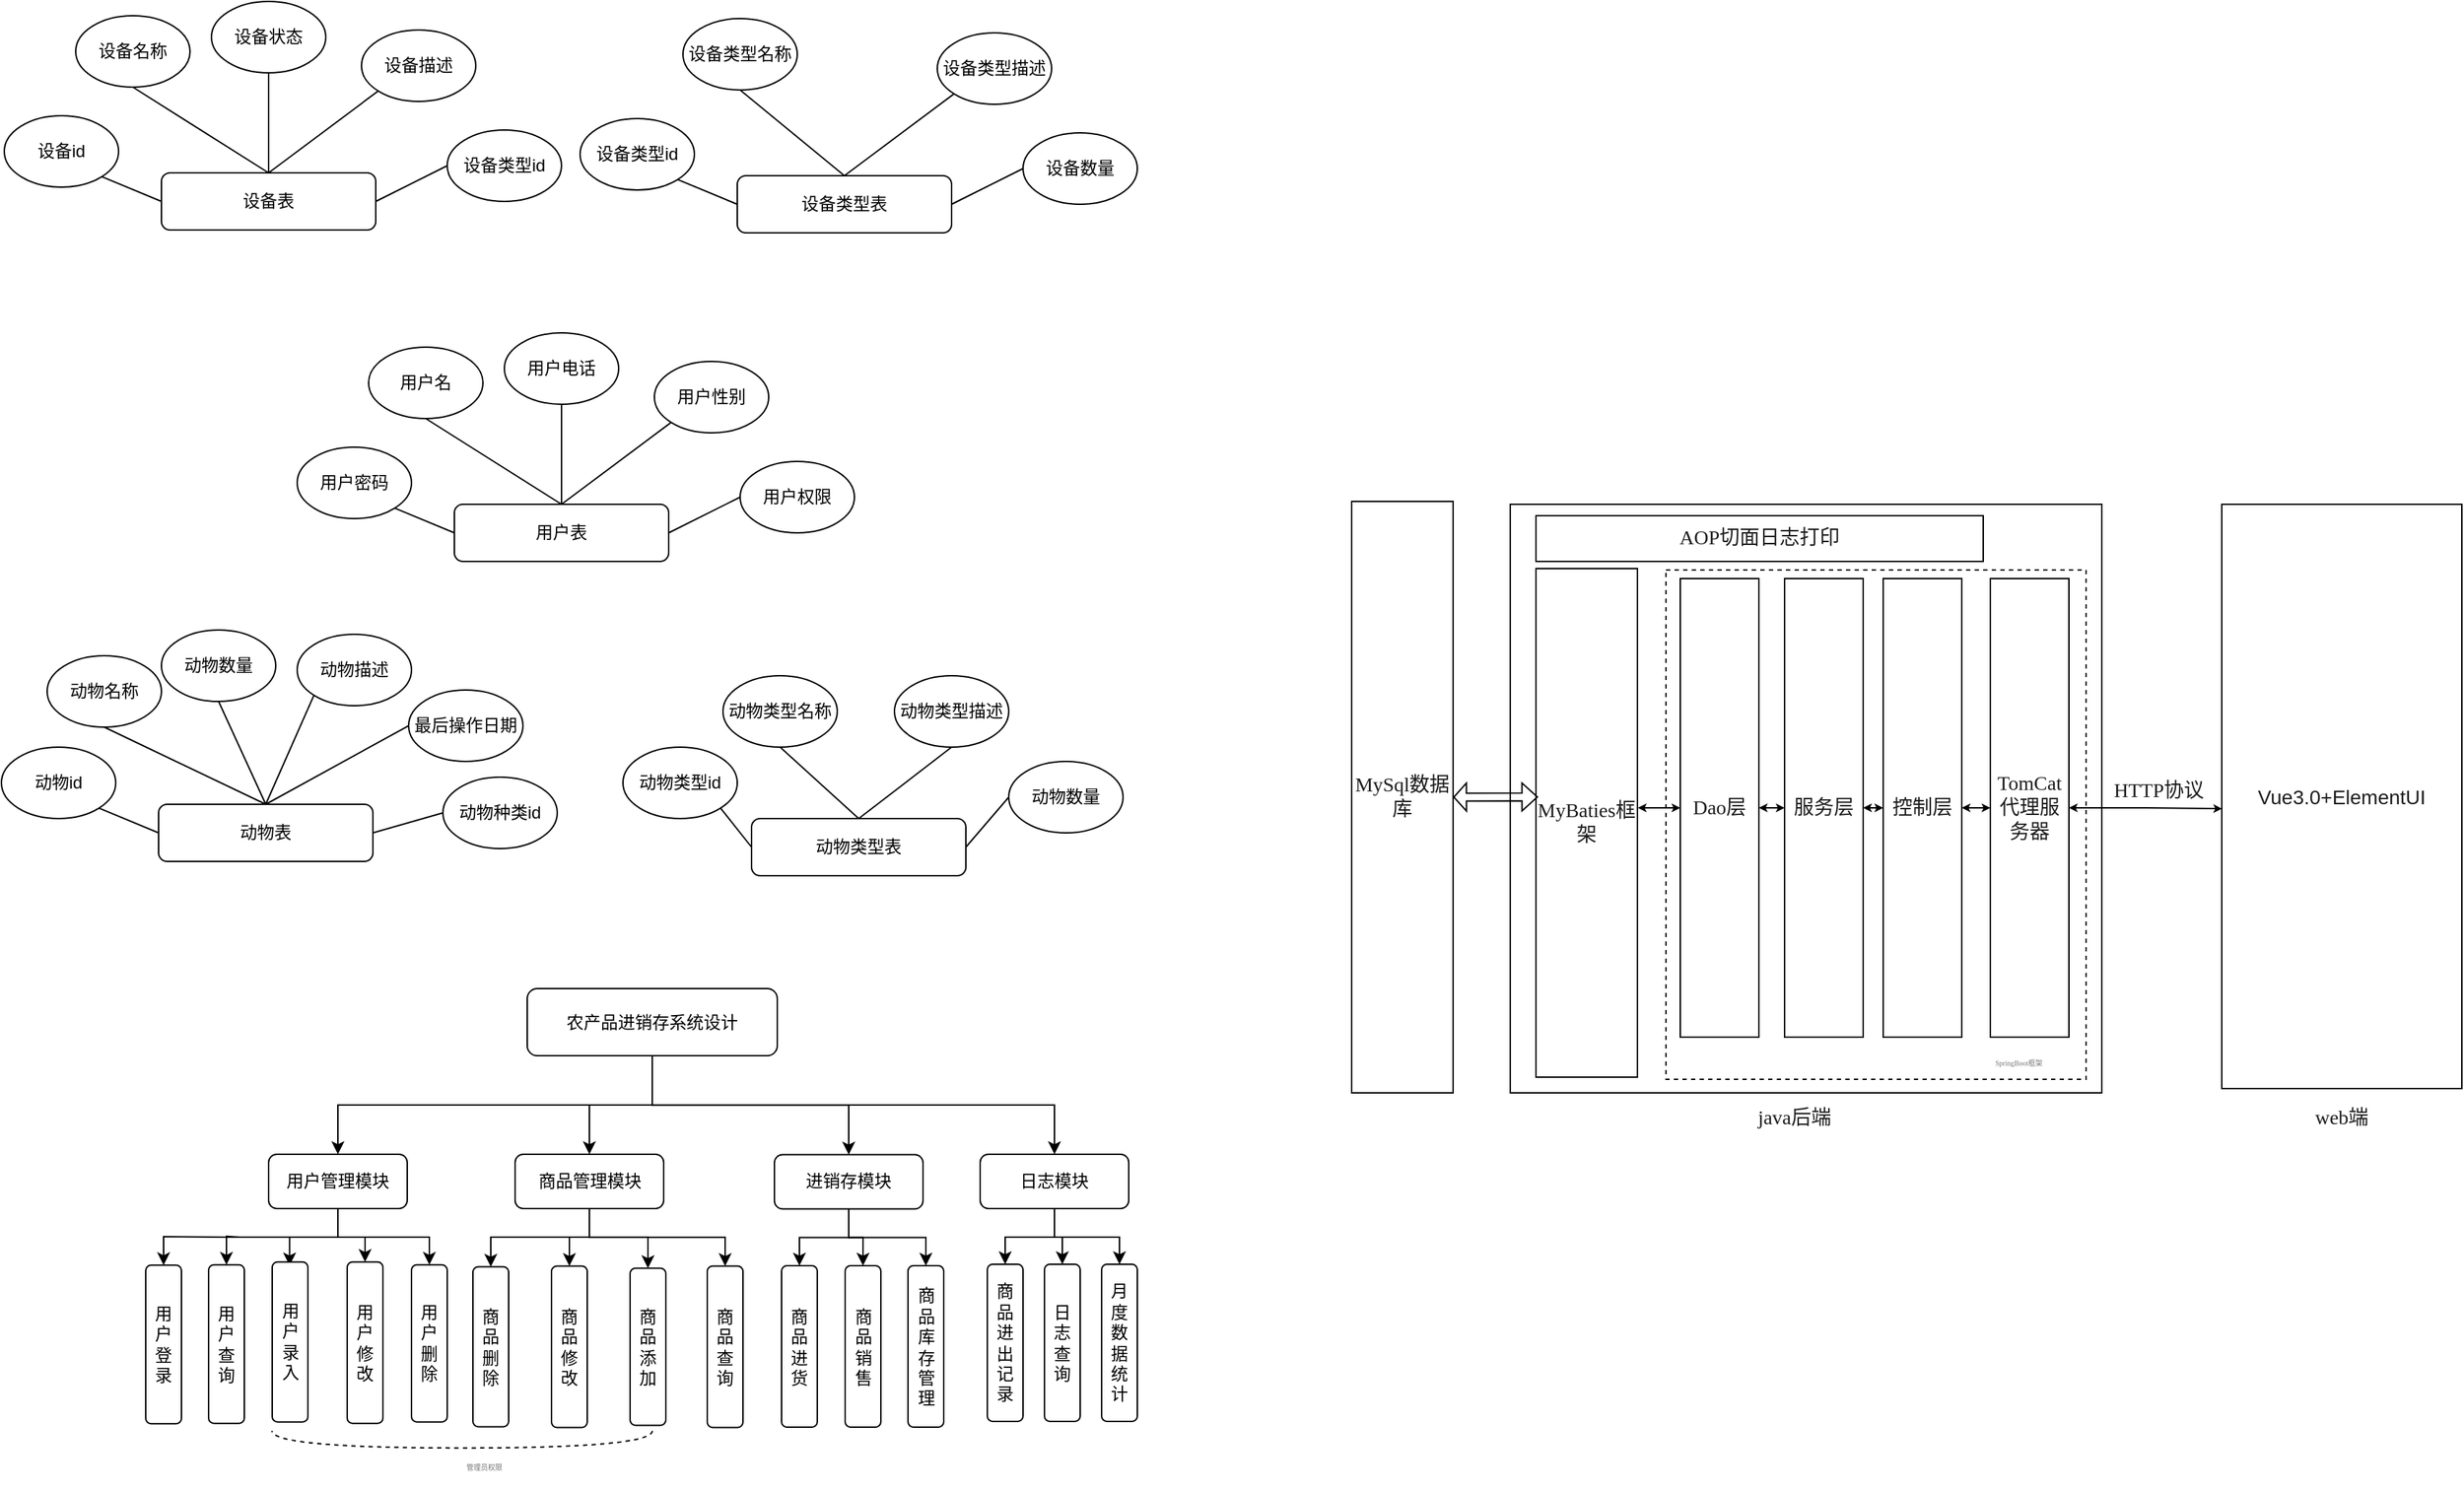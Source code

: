 <mxfile version="20.2.0" type="github">
  <diagram id="R2lEEEUBdFMjLlhIrx00" name="Page-1">
    <mxGraphModel dx="877" dy="454" grid="0" gridSize="10" guides="1" tooltips="1" connect="1" arrows="1" fold="1" page="1" pageScale="1" pageWidth="850" pageHeight="1100" math="0" shadow="0" extFonts="Permanent Marker^https://fonts.googleapis.com/css?family=Permanent+Marker">
      <root>
        <mxCell id="0" />
        <mxCell id="1" parent="0" />
        <mxCell id="AGVSFBgQGpehAt4ojXvq-1" value="用户表" style="rounded=1;whiteSpace=wrap;html=1;" parent="1" vertex="1">
          <mxGeometry x="350" y="390" width="150" height="40" as="geometry" />
        </mxCell>
        <mxCell id="AGVSFBgQGpehAt4ojXvq-3" value="用户名" style="ellipse;whiteSpace=wrap;html=1;" parent="1" vertex="1">
          <mxGeometry x="290" y="280" width="80" height="50" as="geometry" />
        </mxCell>
        <mxCell id="AGVSFBgQGpehAt4ojXvq-4" value="用户电话" style="ellipse;whiteSpace=wrap;html=1;" parent="1" vertex="1">
          <mxGeometry x="385" y="270" width="80" height="50" as="geometry" />
        </mxCell>
        <mxCell id="AGVSFBgQGpehAt4ojXvq-5" value="用户密码" style="ellipse;whiteSpace=wrap;html=1;" parent="1" vertex="1">
          <mxGeometry x="240" y="350" width="80" height="50" as="geometry" />
        </mxCell>
        <mxCell id="AGVSFBgQGpehAt4ojXvq-6" value="用户性别" style="ellipse;whiteSpace=wrap;html=1;" parent="1" vertex="1">
          <mxGeometry x="490" y="290" width="80" height="50" as="geometry" />
        </mxCell>
        <mxCell id="AGVSFBgQGpehAt4ojXvq-7" value="用户权限" style="ellipse;whiteSpace=wrap;html=1;" parent="1" vertex="1">
          <mxGeometry x="550" y="360" width="80" height="50" as="geometry" />
        </mxCell>
        <mxCell id="AGVSFBgQGpehAt4ojXvq-9" value="" style="endArrow=none;html=1;rounded=0;entryX=1;entryY=1;entryDx=0;entryDy=0;exitX=0;exitY=0.5;exitDx=0;exitDy=0;" parent="1" source="AGVSFBgQGpehAt4ojXvq-1" target="AGVSFBgQGpehAt4ojXvq-5" edge="1">
          <mxGeometry width="50" height="50" relative="1" as="geometry">
            <mxPoint x="600" y="430" as="sourcePoint" />
            <mxPoint x="650" y="380" as="targetPoint" />
          </mxGeometry>
        </mxCell>
        <mxCell id="AGVSFBgQGpehAt4ojXvq-10" value="" style="endArrow=none;html=1;rounded=0;entryX=0.5;entryY=1;entryDx=0;entryDy=0;exitX=0.5;exitY=0;exitDx=0;exitDy=0;" parent="1" source="AGVSFBgQGpehAt4ojXvq-1" target="AGVSFBgQGpehAt4ojXvq-3" edge="1">
          <mxGeometry width="50" height="50" relative="1" as="geometry">
            <mxPoint x="360" y="420" as="sourcePoint" />
            <mxPoint x="318.382" y="402.616" as="targetPoint" />
          </mxGeometry>
        </mxCell>
        <mxCell id="AGVSFBgQGpehAt4ojXvq-11" value="" style="endArrow=none;html=1;rounded=0;entryX=0.5;entryY=1;entryDx=0;entryDy=0;exitX=0.5;exitY=0;exitDx=0;exitDy=0;" parent="1" source="AGVSFBgQGpehAt4ojXvq-1" target="AGVSFBgQGpehAt4ojXvq-4" edge="1">
          <mxGeometry width="50" height="50" relative="1" as="geometry">
            <mxPoint x="435" y="400" as="sourcePoint" />
            <mxPoint x="370" y="340" as="targetPoint" />
          </mxGeometry>
        </mxCell>
        <mxCell id="AGVSFBgQGpehAt4ojXvq-12" value="" style="endArrow=none;html=1;rounded=0;entryX=0;entryY=1;entryDx=0;entryDy=0;exitX=0.5;exitY=0;exitDx=0;exitDy=0;" parent="1" source="AGVSFBgQGpehAt4ojXvq-1" target="AGVSFBgQGpehAt4ojXvq-6" edge="1">
          <mxGeometry width="50" height="50" relative="1" as="geometry">
            <mxPoint x="445" y="410" as="sourcePoint" />
            <mxPoint x="380" y="350" as="targetPoint" />
          </mxGeometry>
        </mxCell>
        <mxCell id="AGVSFBgQGpehAt4ojXvq-13" value="" style="endArrow=none;html=1;rounded=0;entryX=0;entryY=0.5;entryDx=0;entryDy=0;exitX=1;exitY=0.5;exitDx=0;exitDy=0;" parent="1" source="AGVSFBgQGpehAt4ojXvq-1" target="AGVSFBgQGpehAt4ojXvq-7" edge="1">
          <mxGeometry width="50" height="50" relative="1" as="geometry">
            <mxPoint x="455" y="420" as="sourcePoint" />
            <mxPoint x="390" y="360" as="targetPoint" />
          </mxGeometry>
        </mxCell>
        <mxCell id="AGVSFBgQGpehAt4ojXvq-14" value="设备表" style="rounded=1;whiteSpace=wrap;html=1;" parent="1" vertex="1">
          <mxGeometry x="145" y="158" width="150" height="40" as="geometry" />
        </mxCell>
        <mxCell id="AGVSFBgQGpehAt4ojXvq-15" value="设备名称" style="ellipse;whiteSpace=wrap;html=1;" parent="1" vertex="1">
          <mxGeometry x="85" y="48" width="80" height="50" as="geometry" />
        </mxCell>
        <mxCell id="AGVSFBgQGpehAt4ojXvq-16" value="设备状态" style="ellipse;whiteSpace=wrap;html=1;" parent="1" vertex="1">
          <mxGeometry x="180" y="38" width="80" height="50" as="geometry" />
        </mxCell>
        <mxCell id="AGVSFBgQGpehAt4ojXvq-17" value="设备id" style="ellipse;whiteSpace=wrap;html=1;" parent="1" vertex="1">
          <mxGeometry x="35" y="118" width="80" height="50" as="geometry" />
        </mxCell>
        <mxCell id="AGVSFBgQGpehAt4ojXvq-18" value="设备描述" style="ellipse;whiteSpace=wrap;html=1;" parent="1" vertex="1">
          <mxGeometry x="285" y="58" width="80" height="50" as="geometry" />
        </mxCell>
        <mxCell id="AGVSFBgQGpehAt4ojXvq-19" value="设备类型id" style="ellipse;whiteSpace=wrap;html=1;" parent="1" vertex="1">
          <mxGeometry x="345" y="128" width="80" height="50" as="geometry" />
        </mxCell>
        <mxCell id="AGVSFBgQGpehAt4ojXvq-20" value="" style="endArrow=none;html=1;rounded=0;entryX=1;entryY=1;entryDx=0;entryDy=0;exitX=0;exitY=0.5;exitDx=0;exitDy=0;" parent="1" source="AGVSFBgQGpehAt4ojXvq-14" target="AGVSFBgQGpehAt4ojXvq-17" edge="1">
          <mxGeometry width="50" height="50" relative="1" as="geometry">
            <mxPoint x="395" y="198" as="sourcePoint" />
            <mxPoint x="445" y="148" as="targetPoint" />
          </mxGeometry>
        </mxCell>
        <mxCell id="AGVSFBgQGpehAt4ojXvq-21" value="" style="endArrow=none;html=1;rounded=0;entryX=0.5;entryY=1;entryDx=0;entryDy=0;exitX=0.5;exitY=0;exitDx=0;exitDy=0;" parent="1" source="AGVSFBgQGpehAt4ojXvq-14" target="AGVSFBgQGpehAt4ojXvq-15" edge="1">
          <mxGeometry width="50" height="50" relative="1" as="geometry">
            <mxPoint x="155" y="188" as="sourcePoint" />
            <mxPoint x="113.382" y="170.616" as="targetPoint" />
          </mxGeometry>
        </mxCell>
        <mxCell id="AGVSFBgQGpehAt4ojXvq-22" value="" style="endArrow=none;html=1;rounded=0;entryX=0.5;entryY=1;entryDx=0;entryDy=0;exitX=0.5;exitY=0;exitDx=0;exitDy=0;" parent="1" source="AGVSFBgQGpehAt4ojXvq-14" target="AGVSFBgQGpehAt4ojXvq-16" edge="1">
          <mxGeometry width="50" height="50" relative="1" as="geometry">
            <mxPoint x="230" y="168" as="sourcePoint" />
            <mxPoint x="165" y="108" as="targetPoint" />
          </mxGeometry>
        </mxCell>
        <mxCell id="AGVSFBgQGpehAt4ojXvq-23" value="" style="endArrow=none;html=1;rounded=0;entryX=0;entryY=1;entryDx=0;entryDy=0;exitX=0.5;exitY=0;exitDx=0;exitDy=0;" parent="1" source="AGVSFBgQGpehAt4ojXvq-14" target="AGVSFBgQGpehAt4ojXvq-18" edge="1">
          <mxGeometry width="50" height="50" relative="1" as="geometry">
            <mxPoint x="240" y="178" as="sourcePoint" />
            <mxPoint x="175" y="118" as="targetPoint" />
          </mxGeometry>
        </mxCell>
        <mxCell id="AGVSFBgQGpehAt4ojXvq-24" value="" style="endArrow=none;html=1;rounded=0;entryX=0;entryY=0.5;entryDx=0;entryDy=0;exitX=1;exitY=0.5;exitDx=0;exitDy=0;" parent="1" source="AGVSFBgQGpehAt4ojXvq-14" target="AGVSFBgQGpehAt4ojXvq-19" edge="1">
          <mxGeometry width="50" height="50" relative="1" as="geometry">
            <mxPoint x="250" y="188" as="sourcePoint" />
            <mxPoint x="185" y="128" as="targetPoint" />
          </mxGeometry>
        </mxCell>
        <mxCell id="AGVSFBgQGpehAt4ojXvq-25" value="动物表" style="rounded=1;whiteSpace=wrap;html=1;" parent="1" vertex="1">
          <mxGeometry x="143" y="600" width="150" height="40" as="geometry" />
        </mxCell>
        <mxCell id="AGVSFBgQGpehAt4ojXvq-26" value="动物名称" style="ellipse;whiteSpace=wrap;html=1;" parent="1" vertex="1">
          <mxGeometry x="65" y="496" width="80" height="50" as="geometry" />
        </mxCell>
        <mxCell id="AGVSFBgQGpehAt4ojXvq-27" value="动物数量" style="ellipse;whiteSpace=wrap;html=1;" parent="1" vertex="1">
          <mxGeometry x="145" y="478" width="80" height="50" as="geometry" />
        </mxCell>
        <mxCell id="AGVSFBgQGpehAt4ojXvq-28" value="动物id" style="ellipse;whiteSpace=wrap;html=1;" parent="1" vertex="1">
          <mxGeometry x="33" y="560" width="80" height="50" as="geometry" />
        </mxCell>
        <mxCell id="AGVSFBgQGpehAt4ojXvq-29" value="动物描述" style="ellipse;whiteSpace=wrap;html=1;" parent="1" vertex="1">
          <mxGeometry x="240" y="481" width="80" height="50" as="geometry" />
        </mxCell>
        <mxCell id="AGVSFBgQGpehAt4ojXvq-30" value="最后操作日期" style="ellipse;whiteSpace=wrap;html=1;" parent="1" vertex="1">
          <mxGeometry x="318" y="520" width="80" height="50" as="geometry" />
        </mxCell>
        <mxCell id="AGVSFBgQGpehAt4ojXvq-31" value="" style="endArrow=none;html=1;rounded=0;entryX=1;entryY=1;entryDx=0;entryDy=0;exitX=0;exitY=0.5;exitDx=0;exitDy=0;" parent="1" source="AGVSFBgQGpehAt4ojXvq-25" target="AGVSFBgQGpehAt4ojXvq-28" edge="1">
          <mxGeometry width="50" height="50" relative="1" as="geometry">
            <mxPoint x="393" y="640" as="sourcePoint" />
            <mxPoint x="443" y="590" as="targetPoint" />
          </mxGeometry>
        </mxCell>
        <mxCell id="AGVSFBgQGpehAt4ojXvq-32" value="" style="endArrow=none;html=1;rounded=0;entryX=0.5;entryY=1;entryDx=0;entryDy=0;exitX=0.5;exitY=0;exitDx=0;exitDy=0;" parent="1" source="AGVSFBgQGpehAt4ojXvq-25" target="AGVSFBgQGpehAt4ojXvq-26" edge="1">
          <mxGeometry width="50" height="50" relative="1" as="geometry">
            <mxPoint x="153" y="630" as="sourcePoint" />
            <mxPoint x="111.382" y="612.616" as="targetPoint" />
          </mxGeometry>
        </mxCell>
        <mxCell id="AGVSFBgQGpehAt4ojXvq-33" value="" style="endArrow=none;html=1;rounded=0;entryX=0.5;entryY=1;entryDx=0;entryDy=0;exitX=0.5;exitY=0;exitDx=0;exitDy=0;" parent="1" source="AGVSFBgQGpehAt4ojXvq-25" target="AGVSFBgQGpehAt4ojXvq-27" edge="1">
          <mxGeometry width="50" height="50" relative="1" as="geometry">
            <mxPoint x="228" y="610" as="sourcePoint" />
            <mxPoint x="163" y="550" as="targetPoint" />
          </mxGeometry>
        </mxCell>
        <mxCell id="AGVSFBgQGpehAt4ojXvq-34" value="" style="endArrow=none;html=1;rounded=0;entryX=0;entryY=1;entryDx=0;entryDy=0;exitX=0.5;exitY=0;exitDx=0;exitDy=0;" parent="1" source="AGVSFBgQGpehAt4ojXvq-25" target="AGVSFBgQGpehAt4ojXvq-29" edge="1">
          <mxGeometry width="50" height="50" relative="1" as="geometry">
            <mxPoint x="238" y="620" as="sourcePoint" />
            <mxPoint x="173" y="560" as="targetPoint" />
          </mxGeometry>
        </mxCell>
        <mxCell id="AGVSFBgQGpehAt4ojXvq-35" value="" style="endArrow=none;html=1;rounded=0;entryX=0;entryY=0.5;entryDx=0;entryDy=0;exitX=0.5;exitY=0;exitDx=0;exitDy=0;" parent="1" source="AGVSFBgQGpehAt4ojXvq-25" target="AGVSFBgQGpehAt4ojXvq-30" edge="1">
          <mxGeometry width="50" height="50" relative="1" as="geometry">
            <mxPoint x="269" y="581" as="sourcePoint" />
            <mxPoint x="183" y="570" as="targetPoint" />
          </mxGeometry>
        </mxCell>
        <mxCell id="AGVSFBgQGpehAt4ojXvq-36" value="动物种类id" style="ellipse;whiteSpace=wrap;html=1;" parent="1" vertex="1">
          <mxGeometry x="342" y="581" width="80" height="50" as="geometry" />
        </mxCell>
        <mxCell id="AGVSFBgQGpehAt4ojXvq-37" value="" style="endArrow=none;html=1;rounded=0;entryX=0;entryY=0.5;entryDx=0;entryDy=0;exitX=1;exitY=0.5;exitDx=0;exitDy=0;" parent="1" source="AGVSFBgQGpehAt4ojXvq-25" target="AGVSFBgQGpehAt4ojXvq-36" edge="1">
          <mxGeometry width="50" height="50" relative="1" as="geometry">
            <mxPoint x="293" y="690.0" as="sourcePoint" />
            <mxPoint x="183" y="640" as="targetPoint" />
          </mxGeometry>
        </mxCell>
        <mxCell id="AGVSFBgQGpehAt4ojXvq-38" value="动物类型表" style="rounded=1;whiteSpace=wrap;html=1;" parent="1" vertex="1">
          <mxGeometry x="558" y="610" width="150" height="40" as="geometry" />
        </mxCell>
        <mxCell id="AGVSFBgQGpehAt4ojXvq-39" value="动物类型名称" style="ellipse;whiteSpace=wrap;html=1;" parent="1" vertex="1">
          <mxGeometry x="538" y="510" width="80" height="50" as="geometry" />
        </mxCell>
        <mxCell id="AGVSFBgQGpehAt4ojXvq-40" value="动物类型描述" style="ellipse;whiteSpace=wrap;html=1;" parent="1" vertex="1">
          <mxGeometry x="658" y="510" width="80" height="50" as="geometry" />
        </mxCell>
        <mxCell id="AGVSFBgQGpehAt4ojXvq-41" value="动物类型id" style="ellipse;whiteSpace=wrap;html=1;" parent="1" vertex="1">
          <mxGeometry x="468" y="560" width="80" height="50" as="geometry" />
        </mxCell>
        <mxCell id="AGVSFBgQGpehAt4ojXvq-43" value="动物数量" style="ellipse;whiteSpace=wrap;html=1;" parent="1" vertex="1">
          <mxGeometry x="738" y="570" width="80" height="50" as="geometry" />
        </mxCell>
        <mxCell id="AGVSFBgQGpehAt4ojXvq-44" value="" style="endArrow=none;html=1;rounded=0;entryX=1;entryY=1;entryDx=0;entryDy=0;exitX=0;exitY=0.5;exitDx=0;exitDy=0;" parent="1" source="AGVSFBgQGpehAt4ojXvq-38" target="AGVSFBgQGpehAt4ojXvq-41" edge="1">
          <mxGeometry width="50" height="50" relative="1" as="geometry">
            <mxPoint x="808" y="650" as="sourcePoint" />
            <mxPoint x="858" y="600" as="targetPoint" />
          </mxGeometry>
        </mxCell>
        <mxCell id="AGVSFBgQGpehAt4ojXvq-45" value="" style="endArrow=none;html=1;rounded=0;entryX=0.5;entryY=1;entryDx=0;entryDy=0;exitX=0.5;exitY=0;exitDx=0;exitDy=0;" parent="1" source="AGVSFBgQGpehAt4ojXvq-38" target="AGVSFBgQGpehAt4ojXvq-39" edge="1">
          <mxGeometry width="50" height="50" relative="1" as="geometry">
            <mxPoint x="568" y="640" as="sourcePoint" />
            <mxPoint x="526.382" y="622.616" as="targetPoint" />
          </mxGeometry>
        </mxCell>
        <mxCell id="AGVSFBgQGpehAt4ojXvq-46" value="" style="endArrow=none;html=1;rounded=0;entryX=0.5;entryY=1;entryDx=0;entryDy=0;exitX=0.5;exitY=0;exitDx=0;exitDy=0;" parent="1" source="AGVSFBgQGpehAt4ojXvq-38" target="AGVSFBgQGpehAt4ojXvq-40" edge="1">
          <mxGeometry width="50" height="50" relative="1" as="geometry">
            <mxPoint x="643" y="620" as="sourcePoint" />
            <mxPoint x="578" y="560" as="targetPoint" />
          </mxGeometry>
        </mxCell>
        <mxCell id="AGVSFBgQGpehAt4ojXvq-48" value="" style="endArrow=none;html=1;rounded=0;entryX=0;entryY=0.5;entryDx=0;entryDy=0;exitX=1;exitY=0.5;exitDx=0;exitDy=0;" parent="1" source="AGVSFBgQGpehAt4ojXvq-38" target="AGVSFBgQGpehAt4ojXvq-43" edge="1">
          <mxGeometry width="50" height="50" relative="1" as="geometry">
            <mxPoint x="663" y="640" as="sourcePoint" />
            <mxPoint x="598" y="580" as="targetPoint" />
          </mxGeometry>
        </mxCell>
        <mxCell id="AGVSFBgQGpehAt4ojXvq-51" value="设备类型表" style="rounded=1;whiteSpace=wrap;html=1;" parent="1" vertex="1">
          <mxGeometry x="548" y="160" width="150" height="40" as="geometry" />
        </mxCell>
        <mxCell id="AGVSFBgQGpehAt4ojXvq-52" value="设备类型名称" style="ellipse;whiteSpace=wrap;html=1;" parent="1" vertex="1">
          <mxGeometry x="510" y="50" width="80" height="50" as="geometry" />
        </mxCell>
        <mxCell id="AGVSFBgQGpehAt4ojXvq-54" value="设备类型id" style="ellipse;whiteSpace=wrap;html=1;" parent="1" vertex="1">
          <mxGeometry x="438" y="120" width="80" height="50" as="geometry" />
        </mxCell>
        <mxCell id="AGVSFBgQGpehAt4ojXvq-55" value="设备类型描述" style="ellipse;whiteSpace=wrap;html=1;" parent="1" vertex="1">
          <mxGeometry x="688" y="60" width="80" height="50" as="geometry" />
        </mxCell>
        <mxCell id="AGVSFBgQGpehAt4ojXvq-56" value="设备数量" style="ellipse;whiteSpace=wrap;html=1;" parent="1" vertex="1">
          <mxGeometry x="748" y="130" width="80" height="50" as="geometry" />
        </mxCell>
        <mxCell id="AGVSFBgQGpehAt4ojXvq-57" value="" style="endArrow=none;html=1;rounded=0;entryX=1;entryY=1;entryDx=0;entryDy=0;exitX=0;exitY=0.5;exitDx=0;exitDy=0;" parent="1" source="AGVSFBgQGpehAt4ojXvq-51" target="AGVSFBgQGpehAt4ojXvq-54" edge="1">
          <mxGeometry width="50" height="50" relative="1" as="geometry">
            <mxPoint x="798" y="200" as="sourcePoint" />
            <mxPoint x="848" y="150" as="targetPoint" />
          </mxGeometry>
        </mxCell>
        <mxCell id="AGVSFBgQGpehAt4ojXvq-58" value="" style="endArrow=none;html=1;rounded=0;entryX=0.5;entryY=1;entryDx=0;entryDy=0;exitX=0.5;exitY=0;exitDx=0;exitDy=0;" parent="1" source="AGVSFBgQGpehAt4ojXvq-51" target="AGVSFBgQGpehAt4ojXvq-52" edge="1">
          <mxGeometry width="50" height="50" relative="1" as="geometry">
            <mxPoint x="558" y="190" as="sourcePoint" />
            <mxPoint x="516.382" y="172.616" as="targetPoint" />
          </mxGeometry>
        </mxCell>
        <mxCell id="AGVSFBgQGpehAt4ojXvq-60" value="" style="endArrow=none;html=1;rounded=0;entryX=0;entryY=1;entryDx=0;entryDy=0;exitX=0.5;exitY=0;exitDx=0;exitDy=0;" parent="1" source="AGVSFBgQGpehAt4ojXvq-51" target="AGVSFBgQGpehAt4ojXvq-55" edge="1">
          <mxGeometry width="50" height="50" relative="1" as="geometry">
            <mxPoint x="643" y="180" as="sourcePoint" />
            <mxPoint x="578" y="120" as="targetPoint" />
          </mxGeometry>
        </mxCell>
        <mxCell id="AGVSFBgQGpehAt4ojXvq-61" value="" style="endArrow=none;html=1;rounded=0;entryX=0;entryY=0.5;entryDx=0;entryDy=0;exitX=1;exitY=0.5;exitDx=0;exitDy=0;" parent="1" source="AGVSFBgQGpehAt4ojXvq-51" target="AGVSFBgQGpehAt4ojXvq-56" edge="1">
          <mxGeometry width="50" height="50" relative="1" as="geometry">
            <mxPoint x="653" y="190" as="sourcePoint" />
            <mxPoint x="588" y="130" as="targetPoint" />
          </mxGeometry>
        </mxCell>
        <mxCell id="SODFRt9bSJiDdf-VWlbA-10" style="edgeStyle=orthogonalEdgeStyle;rounded=0;orthogonalLoop=1;jettySize=auto;html=1;exitX=0.5;exitY=1;exitDx=0;exitDy=0;" parent="1" source="SODFRt9bSJiDdf-VWlbA-1" target="SODFRt9bSJiDdf-VWlbA-9" edge="1">
          <mxGeometry relative="1" as="geometry" />
        </mxCell>
        <mxCell id="SODFRt9bSJiDdf-VWlbA-11" style="edgeStyle=orthogonalEdgeStyle;rounded=0;orthogonalLoop=1;jettySize=auto;html=1;exitX=0.5;exitY=1;exitDx=0;exitDy=0;entryX=0.5;entryY=0;entryDx=0;entryDy=0;" parent="1" source="SODFRt9bSJiDdf-VWlbA-1" target="SODFRt9bSJiDdf-VWlbA-5" edge="1">
          <mxGeometry relative="1" as="geometry" />
        </mxCell>
        <mxCell id="a6gTNeVtRoq8pnVDTsvT-1" style="edgeStyle=orthogonalEdgeStyle;rounded=0;orthogonalLoop=1;jettySize=auto;html=1;exitX=0.5;exitY=1;exitDx=0;exitDy=0;entryX=0.5;entryY=0;entryDx=0;entryDy=0;" parent="1" source="SODFRt9bSJiDdf-VWlbA-1" target="SODFRt9bSJiDdf-VWlbA-7" edge="1">
          <mxGeometry relative="1" as="geometry" />
        </mxCell>
        <mxCell id="Y1sQq-2i9glVPCzkuiOH-3" style="edgeStyle=orthogonalEdgeStyle;rounded=0;orthogonalLoop=1;jettySize=auto;html=1;exitX=0.5;exitY=1;exitDx=0;exitDy=0;entryX=0.5;entryY=0;entryDx=0;entryDy=0;" parent="1" source="SODFRt9bSJiDdf-VWlbA-1" target="Y1sQq-2i9glVPCzkuiOH-1" edge="1">
          <mxGeometry relative="1" as="geometry" />
        </mxCell>
        <mxCell id="SODFRt9bSJiDdf-VWlbA-1" value="农产品进销存系统设计" style="rounded=1;whiteSpace=wrap;html=1;" parent="1" vertex="1">
          <mxGeometry x="401" y="729" width="175" height="47" as="geometry" />
        </mxCell>
        <mxCell id="SODFRt9bSJiDdf-VWlbA-17" style="edgeStyle=orthogonalEdgeStyle;rounded=0;orthogonalLoop=1;jettySize=auto;html=1;exitX=0.5;exitY=1;exitDx=0;exitDy=0;entryX=0.5;entryY=0;entryDx=0;entryDy=0;" parent="1" source="SODFRt9bSJiDdf-VWlbA-5" target="SODFRt9bSJiDdf-VWlbA-14" edge="1">
          <mxGeometry relative="1" as="geometry" />
        </mxCell>
        <mxCell id="SODFRt9bSJiDdf-VWlbA-18" style="edgeStyle=orthogonalEdgeStyle;rounded=0;orthogonalLoop=1;jettySize=auto;html=1;exitX=0.5;exitY=1;exitDx=0;exitDy=0;entryX=0.487;entryY=0.022;entryDx=0;entryDy=0;entryPerimeter=0;" parent="1" source="SODFRt9bSJiDdf-VWlbA-5" target="SODFRt9bSJiDdf-VWlbA-12" edge="1">
          <mxGeometry relative="1" as="geometry" />
        </mxCell>
        <mxCell id="SODFRt9bSJiDdf-VWlbA-19" style="edgeStyle=orthogonalEdgeStyle;rounded=0;orthogonalLoop=1;jettySize=auto;html=1;exitX=0.5;exitY=1;exitDx=0;exitDy=0;entryX=0.5;entryY=0;entryDx=0;entryDy=0;" parent="1" source="SODFRt9bSJiDdf-VWlbA-5" target="SODFRt9bSJiDdf-VWlbA-15" edge="1">
          <mxGeometry relative="1" as="geometry" />
        </mxCell>
        <mxCell id="SODFRt9bSJiDdf-VWlbA-20" style="edgeStyle=orthogonalEdgeStyle;rounded=0;orthogonalLoop=1;jettySize=auto;html=1;exitX=0.5;exitY=1;exitDx=0;exitDy=0;" parent="1" source="SODFRt9bSJiDdf-VWlbA-5" target="SODFRt9bSJiDdf-VWlbA-16" edge="1">
          <mxGeometry relative="1" as="geometry" />
        </mxCell>
        <mxCell id="7_C2mpXnlr8oI_WYMMDK-3" style="edgeStyle=orthogonalEdgeStyle;rounded=0;orthogonalLoop=1;jettySize=auto;html=1;exitX=0.5;exitY=1;exitDx=0;exitDy=0;entryX=0.5;entryY=0;entryDx=0;entryDy=0;" edge="1" parent="1" source="SODFRt9bSJiDdf-VWlbA-5" target="7_C2mpXnlr8oI_WYMMDK-1">
          <mxGeometry relative="1" as="geometry" />
        </mxCell>
        <mxCell id="SODFRt9bSJiDdf-VWlbA-5" value="用户管理模块" style="rounded=1;whiteSpace=wrap;html=1;" parent="1" vertex="1">
          <mxGeometry x="220" y="845" width="97" height="38" as="geometry" />
        </mxCell>
        <mxCell id="SODFRt9bSJiDdf-VWlbA-28" style="edgeStyle=orthogonalEdgeStyle;rounded=0;orthogonalLoop=1;jettySize=auto;html=1;exitX=0.5;exitY=1;exitDx=0;exitDy=0;entryX=0.5;entryY=0;entryDx=0;entryDy=0;" parent="1" source="SODFRt9bSJiDdf-VWlbA-7" target="SODFRt9bSJiDdf-VWlbA-21" edge="1">
          <mxGeometry relative="1" as="geometry">
            <Array as="points">
              <mxPoint x="445" y="903" />
              <mxPoint x="376" y="903" />
            </Array>
          </mxGeometry>
        </mxCell>
        <mxCell id="SODFRt9bSJiDdf-VWlbA-29" style="edgeStyle=orthogonalEdgeStyle;rounded=0;orthogonalLoop=1;jettySize=auto;html=1;exitX=0.5;exitY=1;exitDx=0;exitDy=0;entryX=0.5;entryY=0;entryDx=0;entryDy=0;" parent="1" source="SODFRt9bSJiDdf-VWlbA-7" target="SODFRt9bSJiDdf-VWlbA-23" edge="1">
          <mxGeometry relative="1" as="geometry">
            <Array as="points">
              <mxPoint x="445" y="903" />
              <mxPoint x="431" y="903" />
            </Array>
          </mxGeometry>
        </mxCell>
        <mxCell id="SODFRt9bSJiDdf-VWlbA-30" style="edgeStyle=orthogonalEdgeStyle;rounded=0;orthogonalLoop=1;jettySize=auto;html=1;exitX=0.5;exitY=1;exitDx=0;exitDy=0;entryX=0.5;entryY=0;entryDx=0;entryDy=0;" parent="1" source="SODFRt9bSJiDdf-VWlbA-7" target="SODFRt9bSJiDdf-VWlbA-24" edge="1">
          <mxGeometry relative="1" as="geometry">
            <Array as="points">
              <mxPoint x="445" y="903" />
              <mxPoint x="485" y="903" />
            </Array>
          </mxGeometry>
        </mxCell>
        <mxCell id="SODFRt9bSJiDdf-VWlbA-33" style="edgeStyle=orthogonalEdgeStyle;rounded=0;orthogonalLoop=1;jettySize=auto;html=1;exitX=0.5;exitY=1;exitDx=0;exitDy=0;" parent="1" source="SODFRt9bSJiDdf-VWlbA-7" target="SODFRt9bSJiDdf-VWlbA-25" edge="1">
          <mxGeometry relative="1" as="geometry" />
        </mxCell>
        <mxCell id="SODFRt9bSJiDdf-VWlbA-7" value="商品管理模块" style="rounded=1;whiteSpace=wrap;html=1;" parent="1" vertex="1">
          <mxGeometry x="392.5" y="845" width="104" height="38" as="geometry" />
        </mxCell>
        <mxCell id="SODFRt9bSJiDdf-VWlbA-37" style="edgeStyle=orthogonalEdgeStyle;rounded=0;orthogonalLoop=1;jettySize=auto;html=1;exitX=0.5;exitY=1;exitDx=0;exitDy=0;" parent="1" source="SODFRt9bSJiDdf-VWlbA-9" target="SODFRt9bSJiDdf-VWlbA-34" edge="1">
          <mxGeometry relative="1" as="geometry" />
        </mxCell>
        <mxCell id="SODFRt9bSJiDdf-VWlbA-39" style="edgeStyle=orthogonalEdgeStyle;rounded=0;orthogonalLoop=1;jettySize=auto;html=1;exitX=0.5;exitY=1;exitDx=0;exitDy=0;entryX=0.5;entryY=0;entryDx=0;entryDy=0;" parent="1" source="SODFRt9bSJiDdf-VWlbA-9" target="SODFRt9bSJiDdf-VWlbA-36" edge="1">
          <mxGeometry relative="1" as="geometry" />
        </mxCell>
        <mxCell id="Y1sQq-2i9glVPCzkuiOH-10" style="edgeStyle=orthogonalEdgeStyle;rounded=0;orthogonalLoop=1;jettySize=auto;html=1;exitX=0.5;exitY=1;exitDx=0;exitDy=0;entryX=0.5;entryY=0;entryDx=0;entryDy=0;" parent="1" source="SODFRt9bSJiDdf-VWlbA-9" target="SODFRt9bSJiDdf-VWlbA-35" edge="1">
          <mxGeometry relative="1" as="geometry">
            <Array as="points">
              <mxPoint x="770" y="903" />
              <mxPoint x="776" y="903" />
            </Array>
          </mxGeometry>
        </mxCell>
        <mxCell id="SODFRt9bSJiDdf-VWlbA-9" value="日志模块" style="rounded=1;whiteSpace=wrap;html=1;" parent="1" vertex="1">
          <mxGeometry x="718" y="845" width="104" height="38" as="geometry" />
        </mxCell>
        <mxCell id="SODFRt9bSJiDdf-VWlbA-12" value="用户录入" style="rounded=1;whiteSpace=wrap;html=1;" parent="1" vertex="1">
          <mxGeometry x="222.5" y="920.38" width="25" height="112" as="geometry" />
        </mxCell>
        <mxCell id="SODFRt9bSJiDdf-VWlbA-14" value="用户查询" style="rounded=1;whiteSpace=wrap;html=1;" parent="1" vertex="1">
          <mxGeometry x="178" y="922.38" width="25" height="111" as="geometry" />
        </mxCell>
        <mxCell id="SODFRt9bSJiDdf-VWlbA-15" value="用户修改" style="rounded=1;whiteSpace=wrap;html=1;" parent="1" vertex="1">
          <mxGeometry x="275" y="920.38" width="25" height="113" as="geometry" />
        </mxCell>
        <mxCell id="SODFRt9bSJiDdf-VWlbA-16" value="用户删除" style="rounded=1;whiteSpace=wrap;html=1;" parent="1" vertex="1">
          <mxGeometry x="320" y="922.38" width="25" height="110" as="geometry" />
        </mxCell>
        <mxCell id="SODFRt9bSJiDdf-VWlbA-21" value="商品删除" style="rounded=1;whiteSpace=wrap;html=1;" parent="1" vertex="1">
          <mxGeometry x="363" y="923.75" width="25" height="112" as="geometry" />
        </mxCell>
        <mxCell id="SODFRt9bSJiDdf-VWlbA-23" value="商品修改" style="rounded=1;whiteSpace=wrap;html=1;" parent="1" vertex="1">
          <mxGeometry x="418" y="923.25" width="25" height="113" as="geometry" />
        </mxCell>
        <mxCell id="SODFRt9bSJiDdf-VWlbA-24" value="商品添加" style="rounded=1;whiteSpace=wrap;html=1;" parent="1" vertex="1">
          <mxGeometry x="473" y="924.75" width="25" height="110" as="geometry" />
        </mxCell>
        <mxCell id="SODFRt9bSJiDdf-VWlbA-25" value="商品查询" style="rounded=1;whiteSpace=wrap;html=1;" parent="1" vertex="1">
          <mxGeometry x="527" y="923.25" width="25" height="113" as="geometry" />
        </mxCell>
        <mxCell id="SODFRt9bSJiDdf-VWlbA-34" value="商品进出记录" style="rounded=1;whiteSpace=wrap;html=1;" parent="1" vertex="1">
          <mxGeometry x="723" y="922" width="25" height="110" as="geometry" />
        </mxCell>
        <mxCell id="SODFRt9bSJiDdf-VWlbA-35" value="日志查询" style="rounded=1;whiteSpace=wrap;html=1;" parent="1" vertex="1">
          <mxGeometry x="763" y="922" width="25" height="110" as="geometry" />
        </mxCell>
        <mxCell id="SODFRt9bSJiDdf-VWlbA-36" value="月度数据统计" style="rounded=1;whiteSpace=wrap;html=1;" parent="1" vertex="1">
          <mxGeometry x="803" y="922" width="25" height="110" as="geometry" />
        </mxCell>
        <mxCell id="SODFRt9bSJiDdf-VWlbA-42" value="" style="shape=requiredInterface;html=1;verticalLabelPosition=bottom;sketch=0;rotation=90;dashed=1;" parent="1" vertex="1">
          <mxGeometry x="349.46" y="911.46" width="12" height="266.25" as="geometry" />
        </mxCell>
        <mxCell id="SODFRt9bSJiDdf-VWlbA-43" value="&lt;pre style=&quot;font-size: 5px;&quot;&gt;&lt;font face=&quot;Georgia&quot; style=&quot;font-size: 5px; line-height: 0.9;&quot;&gt;管理员权限&lt;/font&gt;&lt;/pre&gt;" style="text;html=1;strokeColor=none;fillColor=none;align=center;verticalAlign=middle;whiteSpace=wrap;rounded=0;dashed=1;opacity=0;fontSize=5;textDirection=ltr;fontColor=#757575;" parent="1" vertex="1">
          <mxGeometry x="322.75" y="1049" width="96" height="30" as="geometry" />
        </mxCell>
        <mxCell id="SODFRt9bSJiDdf-VWlbA-45" value="" style="rounded=0;whiteSpace=wrap;html=1;fontFamily=Georgia;fontSize=5;fontColor=#757575;glass=0;" parent="1" vertex="1">
          <mxGeometry x="1089" y="390" width="414" height="412" as="geometry" />
        </mxCell>
        <mxCell id="SODFRt9bSJiDdf-VWlbA-46" value="&lt;font color=&quot;#1c1c1c&quot; style=&quot;font-size: 14px;&quot;&gt;java后端&lt;/font&gt;" style="text;html=1;strokeColor=none;fillColor=none;align=center;verticalAlign=middle;whiteSpace=wrap;rounded=0;fontFamily=Georgia;fontSize=14;fontColor=#757575;" parent="1" vertex="1">
          <mxGeometry x="1257.5" y="805" width="60" height="30" as="geometry" />
        </mxCell>
        <mxCell id="SODFRt9bSJiDdf-VWlbA-47" value="" style="rounded=0;whiteSpace=wrap;html=1;fontFamily=Georgia;fontSize=14;fontColor=#1C1C1C;dashed=1;" parent="1" vertex="1">
          <mxGeometry x="1198" y="436" width="294" height="356.5" as="geometry" />
        </mxCell>
        <mxCell id="SODFRt9bSJiDdf-VWlbA-48" value="&lt;pre style=&quot;font-size: 5px;&quot;&gt;&lt;font face=&quot;Georgia&quot; style=&quot;font-size: 5px; line-height: 0.9;&quot;&gt;SpringBoot框架&lt;/font&gt;&lt;/pre&gt;" style="text;html=1;strokeColor=none;fillColor=none;align=center;verticalAlign=middle;whiteSpace=wrap;rounded=0;dashed=1;opacity=0;fontSize=5;textDirection=ltr;fontColor=#757575;" parent="1" vertex="1">
          <mxGeometry x="1397" y="766" width="96" height="30" as="geometry" />
        </mxCell>
        <mxCell id="SODFRt9bSJiDdf-VWlbA-49" value="MyBaties框架" style="rounded=0;glass=0;fontFamily=Georgia;fontSize=14;fontColor=#1C1C1C;align=center;whiteSpace=wrap;" parent="1" vertex="1">
          <mxGeometry x="1107" y="435" width="71" height="356" as="geometry" />
        </mxCell>
        <mxCell id="SODFRt9bSJiDdf-VWlbA-50" value="MySql数据库" style="rounded=0;glass=0;fontFamily=Georgia;fontSize=14;fontColor=#1C1C1C;align=center;whiteSpace=wrap;" parent="1" vertex="1">
          <mxGeometry x="978" y="388" width="71" height="414" as="geometry" />
        </mxCell>
        <mxCell id="SODFRt9bSJiDdf-VWlbA-51" value="" style="shape=flexArrow;endArrow=classic;startArrow=classic;html=1;rounded=0;fontFamily=Georgia;fontSize=14;fontColor=#1C1C1C;entryX=0.021;entryY=0.449;entryDx=0;entryDy=0;exitX=1;exitY=0.5;exitDx=0;exitDy=0;width=5.517;startSize=2.605;endSize=3.257;startWidth=12.985;endWidth=12.985;entryPerimeter=0;" parent="1" source="SODFRt9bSJiDdf-VWlbA-50" target="SODFRt9bSJiDdf-VWlbA-49" edge="1">
          <mxGeometry width="100" height="100" relative="1" as="geometry">
            <mxPoint x="1110" y="671" as="sourcePoint" />
            <mxPoint x="1210" y="571" as="targetPoint" />
          </mxGeometry>
        </mxCell>
        <mxCell id="SODFRt9bSJiDdf-VWlbA-59" style="edgeStyle=orthogonalEdgeStyle;rounded=0;orthogonalLoop=1;jettySize=auto;html=1;exitX=0;exitY=0.5;exitDx=0;exitDy=0;entryX=1;entryY=0.5;entryDx=0;entryDy=0;fontFamily=Georgia;fontSize=14;fontColor=#1C1C1C;startArrow=classic;startFill=1;jumpSize=2;endSize=3;startSize=3;" parent="1" source="SODFRt9bSJiDdf-VWlbA-53" target="SODFRt9bSJiDdf-VWlbA-55" edge="1">
          <mxGeometry relative="1" as="geometry" />
        </mxCell>
        <mxCell id="SODFRt9bSJiDdf-VWlbA-68" style="edgeStyle=orthogonalEdgeStyle;rounded=0;jumpSize=2;orthogonalLoop=1;jettySize=auto;html=1;exitX=1;exitY=0.5;exitDx=0;exitDy=0;entryX=0.001;entryY=0.521;entryDx=0;entryDy=0;entryPerimeter=0;fontFamily=Georgia;fontSize=14;fontColor=#1C1C1C;startArrow=classic;startFill=1;startSize=3;endSize=3;" parent="1" source="SODFRt9bSJiDdf-VWlbA-53" target="SODFRt9bSJiDdf-VWlbA-65" edge="1">
          <mxGeometry relative="1" as="geometry" />
        </mxCell>
        <mxCell id="SODFRt9bSJiDdf-VWlbA-53" value="TomCat代理服务器" style="rounded=0;whiteSpace=wrap;html=1;glass=0;fontFamily=Georgia;fontSize=14;fontColor=#1C1C1C;" parent="1" vertex="1">
          <mxGeometry x="1425" y="442" width="55" height="321" as="geometry" />
        </mxCell>
        <mxCell id="SODFRt9bSJiDdf-VWlbA-54" value="AOP切面日志打印" style="rounded=0;whiteSpace=wrap;html=1;glass=0;fontFamily=Georgia;fontSize=14;fontColor=#1C1C1C;" parent="1" vertex="1">
          <mxGeometry x="1107" y="398" width="313" height="32" as="geometry" />
        </mxCell>
        <mxCell id="SODFRt9bSJiDdf-VWlbA-60" style="edgeStyle=orthogonalEdgeStyle;rounded=0;jumpSize=2;orthogonalLoop=1;jettySize=auto;html=1;exitX=0;exitY=0.5;exitDx=0;exitDy=0;entryX=1;entryY=0.5;entryDx=0;entryDy=0;fontFamily=Georgia;fontSize=14;fontColor=#1C1C1C;startArrow=classic;startFill=1;startSize=3;endSize=3;" parent="1" source="SODFRt9bSJiDdf-VWlbA-55" target="SODFRt9bSJiDdf-VWlbA-56" edge="1">
          <mxGeometry relative="1" as="geometry" />
        </mxCell>
        <mxCell id="SODFRt9bSJiDdf-VWlbA-55" value="控制层" style="rounded=0;whiteSpace=wrap;html=1;glass=0;fontFamily=Georgia;fontSize=14;fontColor=#1C1C1C;" parent="1" vertex="1">
          <mxGeometry x="1350" y="442" width="55" height="321" as="geometry" />
        </mxCell>
        <mxCell id="SODFRt9bSJiDdf-VWlbA-56" value="服务层" style="rounded=0;whiteSpace=wrap;html=1;glass=0;fontFamily=Georgia;fontSize=14;fontColor=#1C1C1C;" parent="1" vertex="1">
          <mxGeometry x="1281" y="442" width="55" height="321" as="geometry" />
        </mxCell>
        <mxCell id="SODFRt9bSJiDdf-VWlbA-63" style="edgeStyle=orthogonalEdgeStyle;rounded=0;jumpSize=2;orthogonalLoop=1;jettySize=auto;html=1;exitX=1;exitY=0.5;exitDx=0;exitDy=0;entryX=0;entryY=0.5;entryDx=0;entryDy=0;fontFamily=Georgia;fontSize=14;fontColor=#1C1C1C;startArrow=classic;startFill=1;startSize=3;endSize=3;" parent="1" source="SODFRt9bSJiDdf-VWlbA-57" target="SODFRt9bSJiDdf-VWlbA-56" edge="1">
          <mxGeometry relative="1" as="geometry" />
        </mxCell>
        <mxCell id="SODFRt9bSJiDdf-VWlbA-64" style="edgeStyle=orthogonalEdgeStyle;rounded=0;jumpSize=2;orthogonalLoop=1;jettySize=auto;html=1;exitX=0;exitY=0.5;exitDx=0;exitDy=0;entryX=1.004;entryY=0.471;entryDx=0;entryDy=0;entryPerimeter=0;fontFamily=Georgia;fontSize=14;fontColor=#1C1C1C;startArrow=classic;startFill=1;startSize=3;endSize=3;" parent="1" source="SODFRt9bSJiDdf-VWlbA-57" target="SODFRt9bSJiDdf-VWlbA-49" edge="1">
          <mxGeometry relative="1" as="geometry" />
        </mxCell>
        <mxCell id="SODFRt9bSJiDdf-VWlbA-57" value="Dao层" style="rounded=0;whiteSpace=wrap;html=1;glass=0;fontFamily=Georgia;fontSize=14;fontColor=#1C1C1C;" parent="1" vertex="1">
          <mxGeometry x="1208" y="442" width="55" height="321" as="geometry" />
        </mxCell>
        <mxCell id="SODFRt9bSJiDdf-VWlbA-65" value="&lt;font face=&quot;Helvetica&quot;&gt;Vue3.0+ElementUI&lt;/font&gt;" style="rounded=0;whiteSpace=wrap;html=1;glass=0;fontFamily=Georgia;fontSize=14;fontColor=#1C1C1C;" parent="1" vertex="1">
          <mxGeometry x="1587" y="390" width="168" height="409" as="geometry" />
        </mxCell>
        <mxCell id="SODFRt9bSJiDdf-VWlbA-66" value="&lt;font color=&quot;#1c1c1c&quot; style=&quot;font-size: 14px;&quot;&gt;web端&lt;/font&gt;" style="text;html=1;strokeColor=none;fillColor=none;align=center;verticalAlign=middle;whiteSpace=wrap;rounded=0;fontFamily=Georgia;fontSize=14;fontColor=#757575;" parent="1" vertex="1">
          <mxGeometry x="1641" y="805" width="60" height="30" as="geometry" />
        </mxCell>
        <mxCell id="SODFRt9bSJiDdf-VWlbA-69" value="&lt;font color=&quot;#1c1c1c&quot; style=&quot;font-size: 14px;&quot;&gt;HTTP协议&lt;/font&gt;" style="text;html=1;strokeColor=none;fillColor=none;align=center;verticalAlign=middle;whiteSpace=wrap;rounded=0;fontFamily=Georgia;fontSize=14;fontColor=#757575;" parent="1" vertex="1">
          <mxGeometry x="1509" y="576" width="68" height="30" as="geometry" />
        </mxCell>
        <mxCell id="Y1sQq-2i9glVPCzkuiOH-7" style="edgeStyle=orthogonalEdgeStyle;rounded=0;orthogonalLoop=1;jettySize=auto;html=1;exitX=0.5;exitY=1;exitDx=0;exitDy=0;entryX=0.5;entryY=0;entryDx=0;entryDy=0;" parent="1" source="Y1sQq-2i9glVPCzkuiOH-1" target="Y1sQq-2i9glVPCzkuiOH-5" edge="1">
          <mxGeometry relative="1" as="geometry" />
        </mxCell>
        <mxCell id="Y1sQq-2i9glVPCzkuiOH-8" style="edgeStyle=orthogonalEdgeStyle;rounded=0;orthogonalLoop=1;jettySize=auto;html=1;exitX=0.5;exitY=1;exitDx=0;exitDy=0;entryX=0.5;entryY=0;entryDx=0;entryDy=0;" parent="1" source="Y1sQq-2i9glVPCzkuiOH-1" target="Y1sQq-2i9glVPCzkuiOH-6" edge="1">
          <mxGeometry relative="1" as="geometry" />
        </mxCell>
        <mxCell id="Y1sQq-2i9glVPCzkuiOH-9" style="edgeStyle=orthogonalEdgeStyle;rounded=0;orthogonalLoop=1;jettySize=auto;html=1;exitX=0.5;exitY=1;exitDx=0;exitDy=0;entryX=0.5;entryY=0;entryDx=0;entryDy=0;" parent="1" source="Y1sQq-2i9glVPCzkuiOH-1" target="Y1sQq-2i9glVPCzkuiOH-4" edge="1">
          <mxGeometry relative="1" as="geometry" />
        </mxCell>
        <mxCell id="Y1sQq-2i9glVPCzkuiOH-1" value="进销存模块" style="rounded=1;whiteSpace=wrap;html=1;" parent="1" vertex="1">
          <mxGeometry x="574" y="845.25" width="104" height="38" as="geometry" />
        </mxCell>
        <mxCell id="Y1sQq-2i9glVPCzkuiOH-4" value="商品库存管理" style="rounded=1;whiteSpace=wrap;html=1;" parent="1" vertex="1">
          <mxGeometry x="667.5" y="923" width="25" height="113" as="geometry" />
        </mxCell>
        <mxCell id="Y1sQq-2i9glVPCzkuiOH-5" value="商品进货" style="rounded=1;whiteSpace=wrap;html=1;" parent="1" vertex="1">
          <mxGeometry x="579" y="923" width="25" height="113" as="geometry" />
        </mxCell>
        <mxCell id="Y1sQq-2i9glVPCzkuiOH-6" value="商品销售" style="rounded=1;whiteSpace=wrap;html=1;" parent="1" vertex="1">
          <mxGeometry x="623.5" y="923" width="25" height="113" as="geometry" />
        </mxCell>
        <mxCell id="7_C2mpXnlr8oI_WYMMDK-1" value="用户登录" style="rounded=1;whiteSpace=wrap;html=1;" vertex="1" parent="1">
          <mxGeometry x="134" y="922.63" width="25" height="111" as="geometry" />
        </mxCell>
      </root>
    </mxGraphModel>
  </diagram>
</mxfile>
